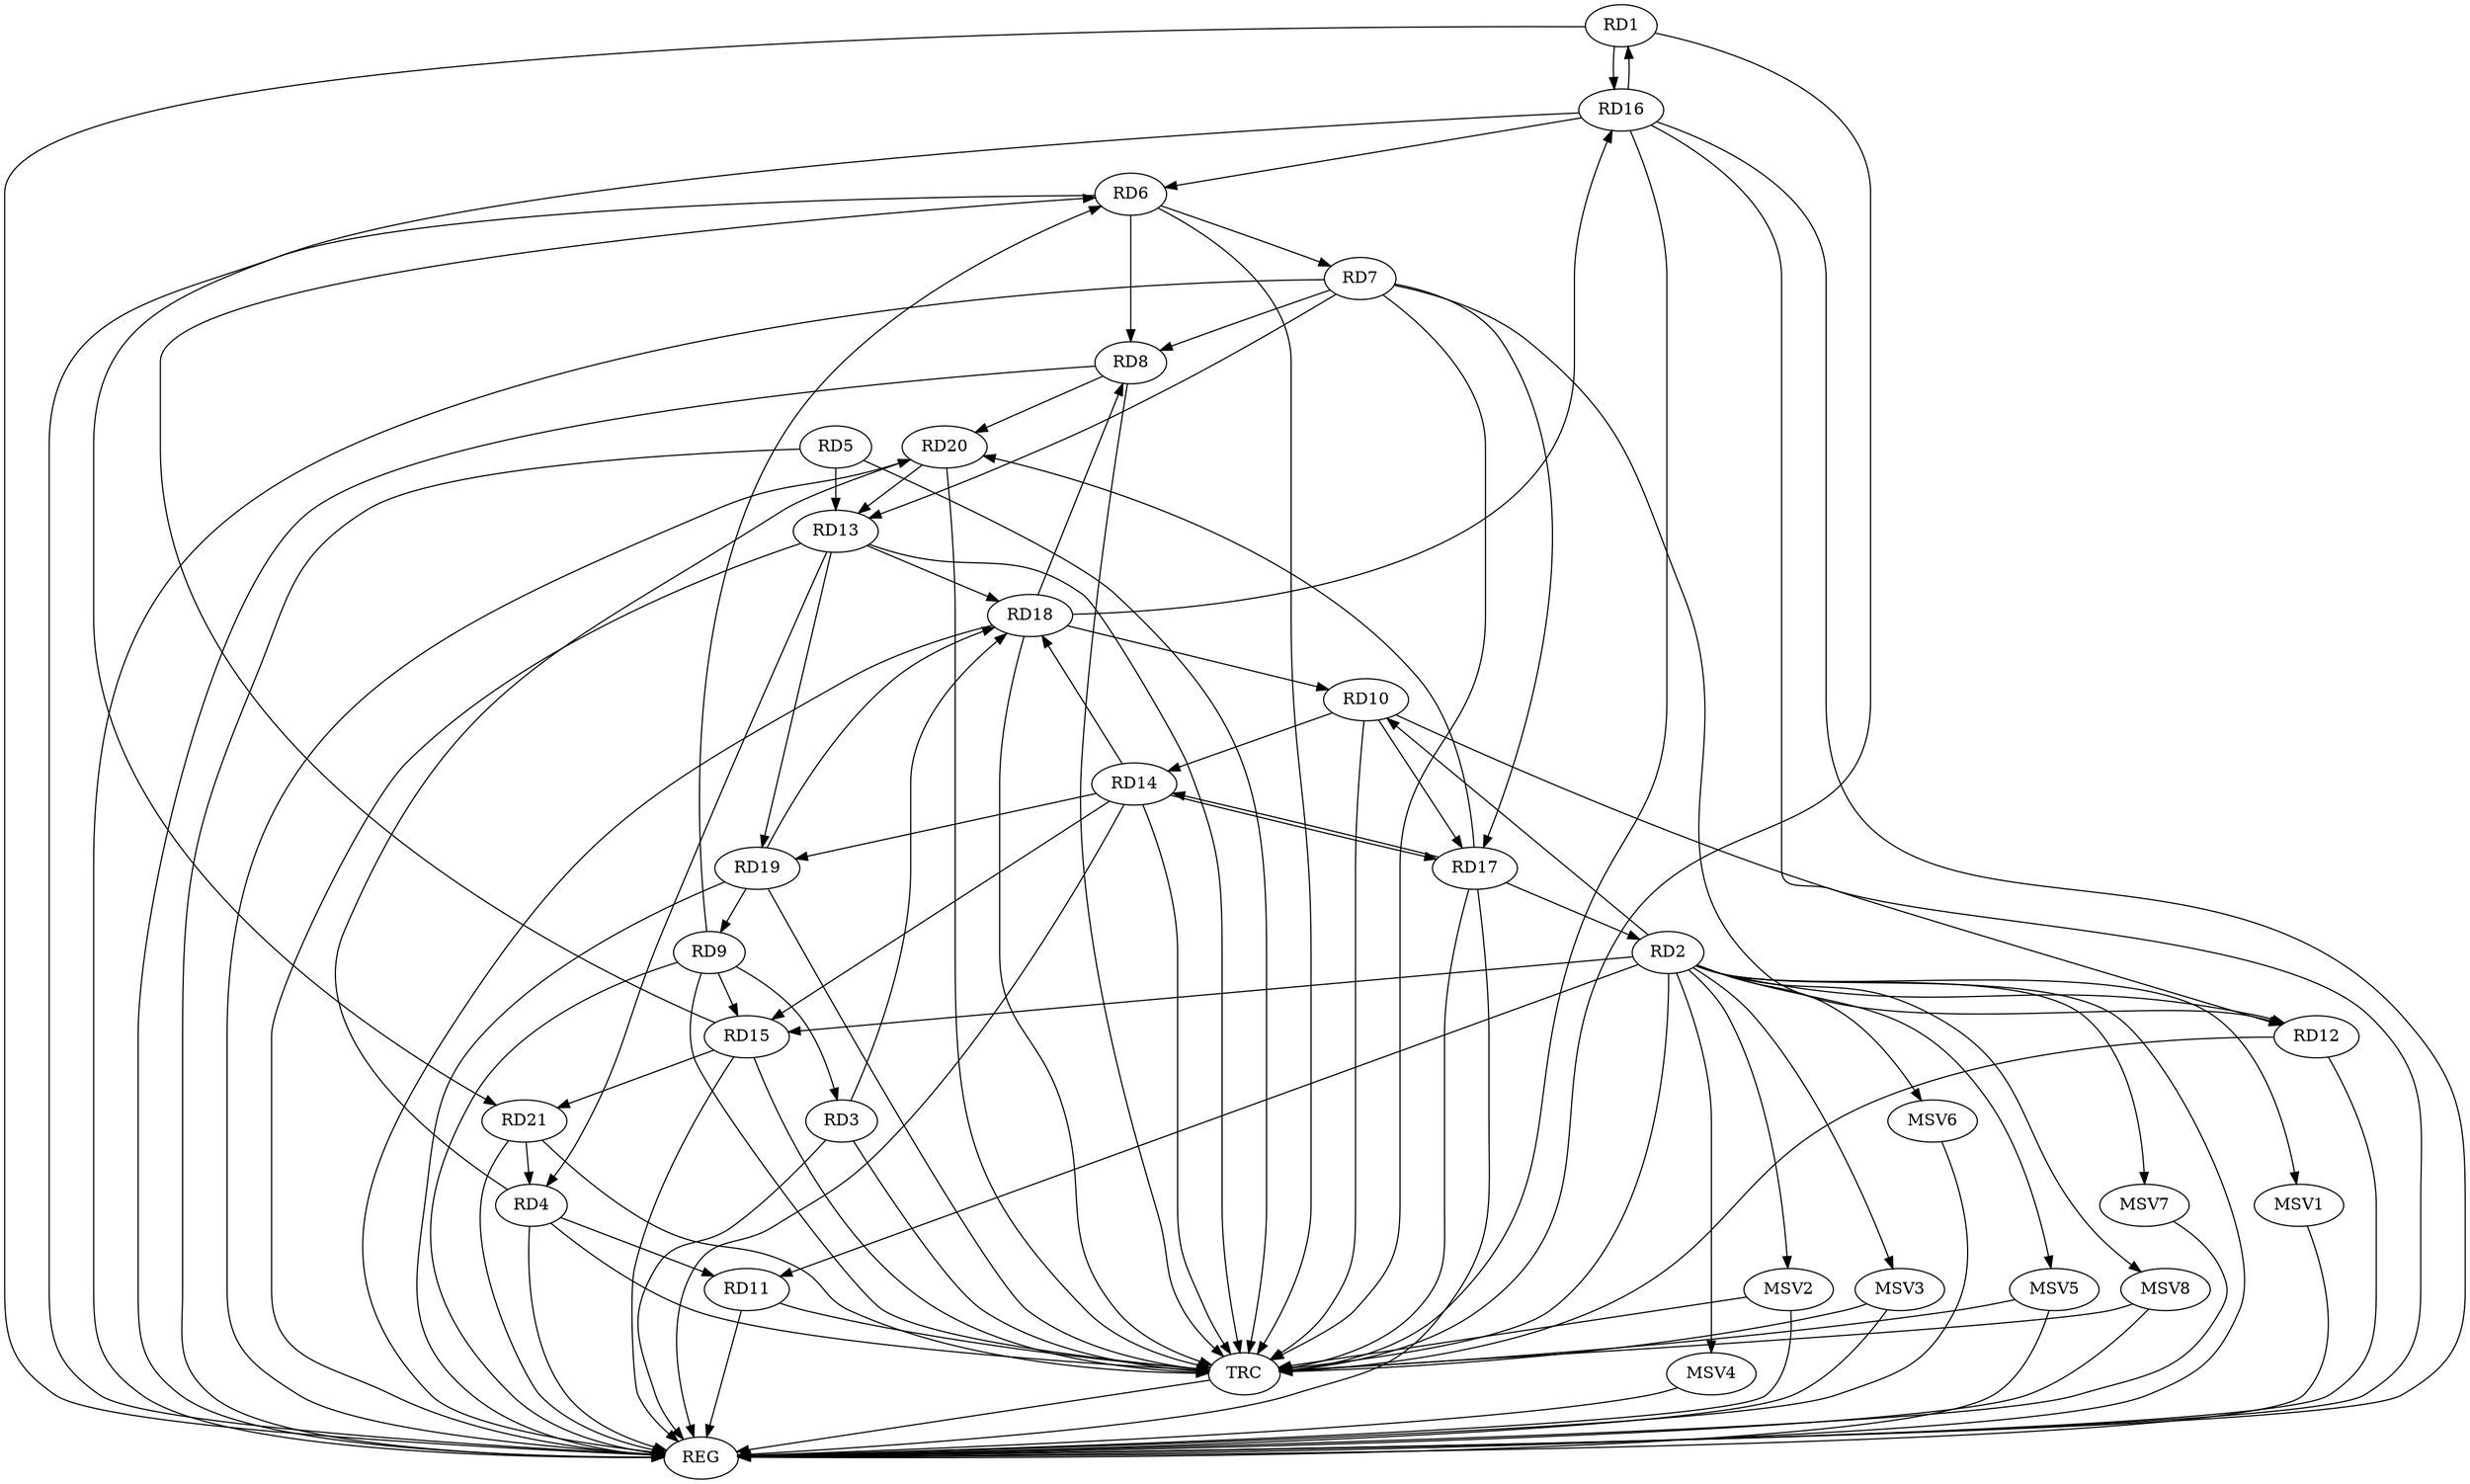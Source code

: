 strict digraph G {
  RD1 [ label="RD1" ];
  RD2 [ label="RD2" ];
  RD3 [ label="RD3" ];
  RD4 [ label="RD4" ];
  RD5 [ label="RD5" ];
  RD6 [ label="RD6" ];
  RD7 [ label="RD7" ];
  RD8 [ label="RD8" ];
  RD9 [ label="RD9" ];
  RD10 [ label="RD10" ];
  RD11 [ label="RD11" ];
  RD12 [ label="RD12" ];
  RD13 [ label="RD13" ];
  RD14 [ label="RD14" ];
  RD15 [ label="RD15" ];
  RD16 [ label="RD16" ];
  RD17 [ label="RD17" ];
  RD18 [ label="RD18" ];
  RD19 [ label="RD19" ];
  RD20 [ label="RD20" ];
  RD21 [ label="RD21" ];
  REG [ label="REG" ];
  TRC [ label="TRC" ];
  MSV1 [ label="MSV1" ];
  MSV2 [ label="MSV2" ];
  MSV3 [ label="MSV3" ];
  MSV4 [ label="MSV4" ];
  MSV5 [ label="MSV5" ];
  MSV6 [ label="MSV6" ];
  MSV7 [ label="MSV7" ];
  MSV8 [ label="MSV8" ];
  RD1 -> RD16;
  RD16 -> RD1;
  RD2 -> RD10;
  RD2 -> RD11;
  RD2 -> RD12;
  RD2 -> RD15;
  RD17 -> RD2;
  RD9 -> RD3;
  RD3 -> RD18;
  RD4 -> RD11;
  RD13 -> RD4;
  RD4 -> RD20;
  RD21 -> RD4;
  RD5 -> RD13;
  RD6 -> RD7;
  RD6 -> RD8;
  RD9 -> RD6;
  RD15 -> RD6;
  RD16 -> RD6;
  RD7 -> RD8;
  RD7 -> RD12;
  RD7 -> RD13;
  RD7 -> RD17;
  RD18 -> RD8;
  RD8 -> RD20;
  RD9 -> RD15;
  RD19 -> RD9;
  RD10 -> RD14;
  RD10 -> RD17;
  RD18 -> RD10;
  RD16 -> RD12;
  RD13 -> RD18;
  RD13 -> RD19;
  RD20 -> RD13;
  RD14 -> RD15;
  RD14 -> RD17;
  RD17 -> RD14;
  RD14 -> RD18;
  RD14 -> RD19;
  RD15 -> RD21;
  RD18 -> RD16;
  RD16 -> RD21;
  RD17 -> RD20;
  RD19 -> RD18;
  RD1 -> REG;
  RD2 -> REG;
  RD3 -> REG;
  RD4 -> REG;
  RD5 -> REG;
  RD6 -> REG;
  RD7 -> REG;
  RD8 -> REG;
  RD9 -> REG;
  RD10 -> REG;
  RD11 -> REG;
  RD12 -> REG;
  RD13 -> REG;
  RD14 -> REG;
  RD15 -> REG;
  RD16 -> REG;
  RD17 -> REG;
  RD18 -> REG;
  RD19 -> REG;
  RD20 -> REG;
  RD21 -> REG;
  RD1 -> TRC;
  RD2 -> TRC;
  RD3 -> TRC;
  RD4 -> TRC;
  RD5 -> TRC;
  RD6 -> TRC;
  RD7 -> TRC;
  RD8 -> TRC;
  RD9 -> TRC;
  RD10 -> TRC;
  RD11 -> TRC;
  RD12 -> TRC;
  RD13 -> TRC;
  RD14 -> TRC;
  RD15 -> TRC;
  RD16 -> TRC;
  RD17 -> TRC;
  RD18 -> TRC;
  RD19 -> TRC;
  RD20 -> TRC;
  RD21 -> TRC;
  TRC -> REG;
  RD2 -> MSV1;
  MSV1 -> REG;
  RD2 -> MSV2;
  MSV2 -> REG;
  MSV2 -> TRC;
  RD2 -> MSV3;
  MSV3 -> REG;
  MSV3 -> TRC;
  RD2 -> MSV4;
  MSV4 -> REG;
  RD2 -> MSV5;
  MSV5 -> REG;
  MSV5 -> TRC;
  RD2 -> MSV6;
  RD2 -> MSV7;
  MSV6 -> REG;
  MSV7 -> REG;
  RD2 -> MSV8;
  MSV8 -> REG;
  MSV8 -> TRC;
}
